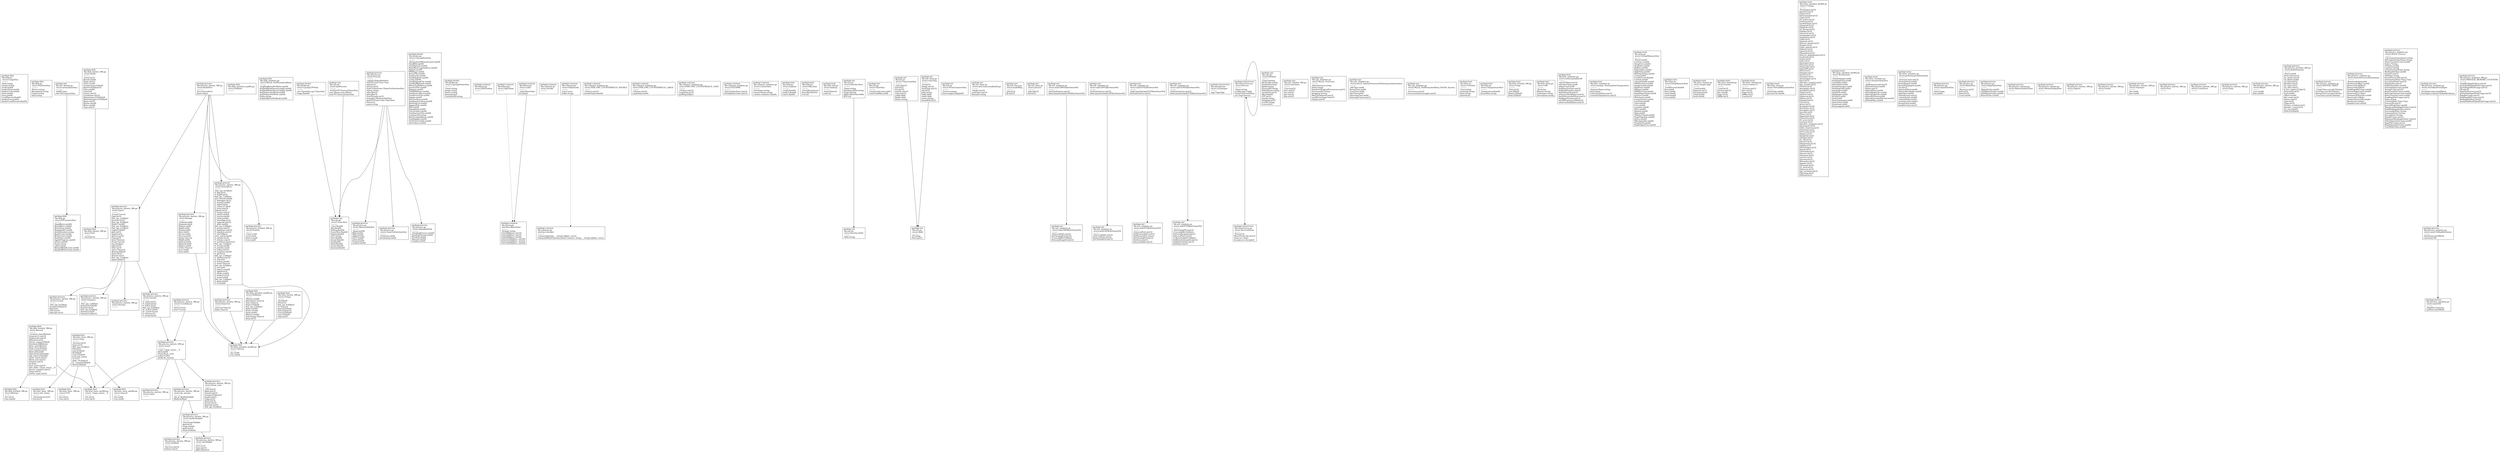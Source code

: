 digraph gph {UsageStatv [label="package:disk \l file:disk.go \l struct:UsageStat \l ---------- \l Path:string\lFstype:string\lUsed:uint64\lInodesTotal:uint64\lInodesUsed:uint64\lTotal:uint64\lFree:uint64\lUsedPercent:float64\lInodesFree:uint64\lInodesUsedPercent:float64\l", shape="box"];
PartitionStatv [label="package:disk \l file:disk.go \l struct:PartitionStat \l ---------- \l Device:string\lMountpoint:string\lFstype:string\lOpts:string\l", shape="box"];
IOCountersStatv [label="package:disk \l file:disk.go \l struct:IOCountersStat \l ---------- \l ReadBytes:uint64\lWriteBytes:uint64\lWriteTime:uint64\lWeightedIO:uint64\lSerialNumber:string\lReadCount:uint64\lWriteCount:uint64\lReadTime:uint64\lIopsInProgress:uint64\lIoTime:uint64\lName:string\lLabel:string\lMergedReadCount:uint64\lMergedWriteCount:uint64\l", shape="box"];
Fsidv [label="package:disk \l file:disk_darwin_386.go \l struct:Fsid \l ---------- \l val:[2]int32\l", shape="box"];
Statfsv [label="package:disk \l file:disk_darwin_386.go \l struct:Statfs \l ---------- \l Iosize:int32\lBavail:uint64\lFlags:uint32\lFfree:uint64\lFstypename:[16]int8\lReserved:[8]uint32\lFiles:uint64\lFsid:Fsid\lOwner:uint32\lFssubtype:uint32\lMntonname:[1024]int8\lMntfromname:[1024]int8\lBsize:uint32\lBlocks:uint64\lBfree:uint64\lType:uint32\l", shape="box"];
Devstatv [label="package:disk \l file:disk_freebsd_386.go \l struct:Devstat \l ---------- \l Creation_time:Bintime\lSequence1:uint32\lSequence0:uint32\lAllocated:int32\lDevice_name:[16]int8\lDuration:[4]Bintime\lBusy_time:Bintime\lBusy_from:Bintime\lUnit_number:int32\lBytes:[4]uint64\lOperations:[4]uint64\lTag_types:[3]uint64\lStart_count:uint32\lBlock_size:uint32\lPriority:uint32\lId:*byte\lEnd_count:uint32\lDev_links:_Ctype_struct___0\lDevice_number:uint32\lFlags:uint32\lDevice_type:uint32\l", shape="box"];
Bintimev [label="package:disk \l file:disk_freebsd_386.go \l struct:Bintime \l ---------- \l Sec:int32\lFrac:uint64\l", shape="box"];
_Ctype_struct___0v [label="package:host \l file:host_linux_amd64.go \l struct:_Ctype_struct___0 \l ---------- \l Sec:int32\lUsec:int32\l", shape="box"];
Diskstatsv [label="package:disk \l file:disk_openbsd_amd64.go \l struct:Diskstats \l ---------- \l Rbytes:uint64\lAttachtime:Timeval\lTime:Timeval\lName:[16]int8\lPad_cgo_0:[4]byte\lRxfer:uint64\lWxfer:uint64\lSeek:uint64\lWbytes:uint64\lTimestamp:Timeval\lBusy:int32\l", shape="box"];
Timevalv [label="package:disk \l file:disk_openbsd_amd64.go \l struct:Timeval \l ---------- \l Sec:int64\lUsec:int64\l", shape="box"];
Diskstatv [label="package:disk \l file:disk_openbsd_amd64.go \l struct:Diskstat \l ---------- \l ", shape="box"];
Win32_PerfFormattedDatav [label="package:disk \l file:disk_windows.go \l struct:Win32_PerfFormattedData \l ---------- \l AvgDiskBytesPerWrite:uint64\lAvgDiskReadQueueLength:uint64\lAvgDiskWriteQueueLength:uint64\lAvgDisksecPerRead:uint64\lAvgDisksecPerWrite:uint64\lName:string\lAvgDiskBytesPerRead:uint64\l", shape="box"];
CgroupCPUStatv [label="package:docker \l file:docker.go \l struct:CgroupCPUStat \l ---------- \l cpu.TimesStat:cpu.TimesStat\lUsage:float64\l", shape="box"];
TimesStatv [label="package:cpu \l file:cpu.go \l struct:TimesStat \l ---------- \l User:float64\lIdle:float64\lSoftirq:float64\lGuestNice:float64\lStolen:float64\lCPU:string\lNice:float64\lIowait:float64\lIrq:float64\lSteal:float64\lGuest:float64\lSystem:float64\l", shape="box"];
CgroupMemStatv [label="package:docker \l file:docker.go \l struct:CgroupMemStat \l ---------- \l HierarchicalMemoryLimit:uint64\lTotalRSS:uint64\lTotalPgFault:uint64\lMemMaxUsageInBytes:uint64\lPgfault:uint64\lRSSHuge:uint64\lActiveFile:uint64\lTotalCache:uint64\lTotalPgpgOut:uint64\lCache:uint64\lTotalMappedFile:uint64\lTotalPgMajFault:uint64\lMemLimitInBytes:uint64\lInactiveFile:uint64\lPgpgout:uint64\lTotalRSSHuge:uint64\lTotalActiveAnon:uint64\lTotalActiveFile:uint64\lPgpgin:uint64\lInactiveAnon:uint64\lTotalInactiveAnon:uint64\lMemFailCnt:uint64\lMappedFile:uint64\lRSS:uint64\lPgmajfault:uint64\lUnevictable:uint64\lTotalInactiveFile:uint64\lContainerID:string\lMemUsageInBytes:uint64\lTotalPgpgIn:uint64\lTotalUnevictable:uint64\lActiveAnon:uint64\l", shape="box"];
CgroupDockerStatv [label="package:docker \l file:docker.go \l struct:CgroupDockerStat \l ---------- \l Name:string\lImage:string\lStatus:string\lRunning:bool\lContainerID:string\l", shape="box"];
littleEndianv [label="package:common \l file:binary.go \l struct:littleEndian \l ---------- \l ", shape="box"];
bigEndianv [label="package:common \l file:binary.go \l struct:bigEndian \l ---------- \l ", shape="box"];
coderv [label="package:common \l file:binary.go \l struct:coder \l ---------- \l order:ByteOrder\lbuf:[]byte\l", shape="box"];
ByteOrderv [label="ByteOrder", shape="box"];
Invokev [label="package:common \l file:common.go \l struct:Invoke \l ---------- \l ", shape="box"];
FakeInvokev [label="package:common \l file:common.go \l struct:FakeInvoke \l ---------- \l Error:error\lSuffix:string\l", shape="box"];
PDH_FMT_COUNTERVALUE_DOUBLEv [label="package:common \l file:common_windows.go \l struct:PDH_FMT_COUNTERVALUE_DOUBLE \l ---------- \l CStatus:uint32\lDoubleValue:float64\l", shape="box"];
PDH_FMT_COUNTERVALUE_LARGEv [label="package:common \l file:common_windows.go \l struct:PDH_FMT_COUNTERVALUE_LARGE \l ---------- \l CStatus:uint32\lLargeValue:int64\l", shape="box"];
PDH_FMT_COUNTERVALUE_LONGv [label="package:common \l file:common_windows.go \l struct:PDH_FMT_COUNTERVALUE_LONG \l ---------- \l CStatus:uint32\lLongValue:int32\lpadding:[4]byte\l", shape="box"];
FILETIMEv [label="package:common \l file:common_windows.go \l struct:FILETIME \l ---------- \l DwLowDateTime:uint32\lDwHighDateTime:uint32\l", shape="box"];
CounterInfov [label="package:common \l file:common_windows.go \l struct:CounterInfo \l ---------- \l PostName:string\lCounterName:string\lCounter:windows.Handle\l", shape="box"];
AvgStatv [label="package:load \l file:load.go \l struct:AvgStat \l ---------- \l Load5:float64\lLoad15:float64\lLoad1:float64\l", shape="box"];
MiscStatv [label="package:load \l file:load.go \l struct:MiscStat \l ---------- \l ProcsRunning:int\lProcsBlocked:int\lCtxt:int\l", shape="box"];
loadavgv [label="package:load \l file:load_bsd.go \l struct:loadavg \l ---------- \l load:[3]uint32\lscale:int\l", shape="box"];
InterfaceAddrv [label="package:net \l file:net.go \l struct:InterfaceAddr \l ---------- \l Addr:string\l", shape="box"];
InterfaceStatv [label="package:net \l file:net.go \l struct:InterfaceStat \l ---------- \l Name:string\lHardwareAddr:string\lFlags:[]string\lAddrs:[]InterfaceAddr\lMTU:int\l", shape="box"];
FilterStatv [label="package:net \l file:net.go \l struct:FilterStat \l ---------- \l ConnTrackCount:int64\lConnTrackMax:int64\l", shape="box"];
Addrv [label="package:net \l file:net.go \l struct:Addr \l ---------- \l IP:string\lPort:uint32\l", shape="box"];
ConnectionStatv [label="package:net \l file:net.go \l struct:ConnectionStat \l ---------- \l Uids:[]int32\lPid:int32\lFd:uint32\lFamily:uint32\lType:uint32\lLaddr:Addr\lRaddr:Addr\lStatus:string\l", shape="box"];
ProtoCountersStatv [label="package:net \l file:net.go \l struct:ProtoCountersStat \l ---------- \l Protocol:string\lStats:map[string]int64\l", shape="box"];
netstatInterfacev [label="package:net \l file:net_darwin.go \l struct:netstatInterface \l ---------- \l linkID:*uint\lstat:*IOCountersStat\l", shape="box"];
netConnectionKindTypev [label="package:net \l file:net_linux.go \l struct:netConnectionKindType \l ---------- \l family:uint32\lsockType:uint32\lfilename:string\l", shape="box"];
inodeMapv [label="package:net \l file:net_linux.go \l struct:inodeMap \l ---------- \l pid:int32\lfd:uint32\l", shape="box"];
connTmpv [label="package:net \l file:net_linux.go \l struct:connTmp \l ---------- \l fd:uint32\lfamily:uint32\lsockType:uint32\lpid:int32\lpath:string\lladdr:Addr\lraddr:Addr\lstatus:string\lboundPid:int32\l", shape="box"];
processv [label="package:net \l file:net_linux.go \l struct:process \l ---------- \l uids:[]int32\lPid:int32\l", shape="box"];
mibUDP6RowOwnerPidv [label="package:net \l file:net_windows.go \l struct:mibUDP6RowOwnerPid \l ---------- \l DwLocalPort:uint32\lDwOwningPid:uint32\lUcLocalAddr:[16]byte\lDwLocalScopeId:uint32\l", shape="box"];
mibUDPRowOwnerPidv [label="package:net \l file:net_windows.go \l struct:mibUDPRowOwnerPid \l ---------- \l DwLocalAddr:uint32\lDwLocalPort:uint32\lDwOwningPid:uint32\l", shape="box"];
mibUDPTableOwnerPidv [label="package:net \l file:net_windows.go \l struct:mibUDPTableOwnerPid \l ---------- \l DwNumEntries:uint32\lTable:[anySize]mibUDPRowOwnerPid\l", shape="box"];
mibUDP6TableOwnerPidv [label="package:net \l file:net_windows.go \l struct:mibUDP6TableOwnerPid \l ---------- \l DwNumEntries:uint32\lTable:[anySize]mibUDP6RowOwnerPid\l", shape="box"];
mibTCPRowOwnerPidv [label="package:net \l file:net_windows.go \l struct:mibTCPRowOwnerPid \l ---------- \l DwLocalPort:uint32\lDwRemoteAddr:uint32\lDwRemotePort:uint32\lDwOwningPid:uint32\lDwState:uint32\lDwLocalAddr:uint32\l", shape="box"];
mibTCPTableOwnerPidv [label="package:net \l file:net_windows.go \l struct:mibTCPTableOwnerPid \l ---------- \l Table:[anySize]mibTCPRowOwnerPid\lDwNumEntries:uint32\l", shape="box"];
mibTCP6RowOwnerPidv [label="package:net \l file:net_windows.go \l struct:mibTCP6RowOwnerPid \l ---------- \l DwOwningPid:uint32\lUcLocalAddr:[16]byte\lDwLocalScopeId:uint32\lDwLocalPort:uint32\lUcRemoteAddr:[16]byte\lDwRemoteScopeId:uint32\lDwRemotePort:uint32\lDwState:uint32\l", shape="box"];
mibTCP6TableOwnerPidv [label="package:net \l file:net_windows.go \l struct:mibTCP6TableOwnerPid \l ---------- \l DwNumEntries:uint32\lTable:[anySize]mibTCP6RowOwnerPid\l", shape="box"];
scmanagerv [label="package:winservices \l file:manager.go \l struct:scmanager \l ---------- \l mgr:*mgr.Mgr\l", shape="box"];
Servicev [label="package:winservices \l file:winservices.go \l struct:Service \l ---------- \l Name:string\lConfig:mgr.Config\lStatus:ServiceStatus\lsrv:*mgr.Service\l", shape="box"];
ServiceStatusv [label="package:winservices \l file:winservices.go \l struct:ServiceStatus \l ---------- \l Pid:uint32\lWin32ExitCode:uint32\lState:svc.State\lAccepts:svc.Accepted\l", shape="box"];
InfoStatv [label="package:cpu \l file:cpu.go \l struct:InfoStat \l ---------- \l Flags:[]string\lMicrocode:string\lVendorID:string\lModel:string\lPhysicalID:string\lModelName:string\lCacheSize:int32\lMhz:float64\lCPU:int32\lFamily:string\lStepping:int32\lCoreID:string\lCores:int32\l", shape="box"];
lastPercentv [label="package:cpu \l file:cpu.go \l struct:lastPercent \l ---------- \l lastPerCPUTimes:[]TimesStat\lsync.Mutex:sync.Mutex\llastCPUTimes:[]TimesStat\l", shape="box"];
cpuTimesv [label="package:cpu \l file:cpu_freebsd_386.go \l struct:cpuTimes \l ---------- \l User:uint32\lNice:uint32\lSys:uint32\lIntr:uint32\lIdle:uint32\l", shape="box"];
Win32_Processorv [label="package:cpu \l file:cpu_windows.go \l struct:Win32_Processor \l ---------- \l Manufacturer:string\lName:string\lNumberOfLogicalProcessors:uint32\lProcessorID:*string\lStepping:*string\lMaxClockSpeed:uint32\lLoadPercentage:*uint16\lFamily:uint16\l", shape="box"];
win32_SystemProcessorPerformanceInformationv [label="package:cpu \l file:cpu_windows.go \l struct:win32_SystemProcessorPerformanceInformation \l ---------- \l IdleTime:int64\lKernelTime:int64\lUserTime:int64\lDpcTime:int64\lInterruptTime:int64\lInterruptCount:uint32\l", shape="box"];
Win32_PerfFormattedData_PerfOS_Systemv [label="package:cpu \l file:cpu_windows.go \l struct:Win32_PerfFormattedData_PerfOS_System \l ---------- \l Processes:uint32\lProcessorQueueLength:uint32\l", shape="box"];
UserStatv [label="package:host \l file:host.go \l struct:UserStat \l ---------- \l User:string\lTerminal:string\lHost:string\lStarted:int\l", shape="box"];
TemperatureStatv [label="package:host \l file:host.go \l struct:TemperatureStat \l ---------- \l Temperature:float64\lSensorKey:string\l", shape="box"];
Utmpxv [label="package:host \l file:host_darwin_386.go \l struct:Utmpx \l ---------- \l ID:[4]int8\lPid:int32\lPad_cgo_0:[6]byte\lTv:Timeval\lHost:[256]int8\lPad:[16]uint32\lUser:[256]int8\lLine:[32]int8\lType:int16\l", shape="box"];
Utmpv [label="package:host \l file:host_freebsd_386.go \l struct:Utmp \l ---------- \l Time:int32\lLine:[8]int8\lName:[16]int8\lHost:[16]int8\l", shape="box"];
LSBv [label="package:host \l file:host_linux.go \l struct:LSB \l ---------- \l ID:string\lRelease:string\lCodename:string\lDescription:string\l", shape="box"];
utmpv [label="package:host \l file:host_linux_386.go \l struct:utmp \l ---------- \l Session:int32\lType:int16\lPad_cgo_0:[2]byte\lPid:int32\lLine:[32]int8\lID:[4]int8\lUser:[32]int8\lExit:exit_status\lTv:UtTv\lAddr_v6:[4]int32\lX__unused:[20]int8\lHost:[256]int8\l", shape="box"];
exit_statusv [label="package:host \l file:host_linux_386.go \l struct:exit_status \l ---------- \l Termination:int16\lExit:int16\l", shape="box"];
UtTvv [label="package:host \l file:host_linux_386.go \l struct:UtTv \l ---------- \l Sec:int32\lUsec:int32\l", shape="box"];
timevalv [label="package:host \l file:host_linux_amd64.go \l struct:timeval \l ---------- \l Sec:int64\lUsec:int64\l", shape="box"];
osVersionInfoExWv [label="package:host \l file:host_windows.go \l struct:osVersionInfoExW \l ---------- \l wSuiteMask:uint16\lwProductType:uint8\lwReserved:uint8\ldwMinorVersion:uint32\ldwBuildNumber:uint32\ldwPlatformId:uint32\lwServicePackMajor:uint16\ldwOSVersionInfoSize:uint32\ldwMajorVersion:uint32\lszCSDVersion:[128]uint16\lwServicePackMinor:uint16\l", shape="box"];
msAcpi_ThermalZoneTemperaturev [label="package:host \l file:host_windows.go \l struct:msAcpi_ThermalZoneTemperature \l ---------- \l InstanceName:string\lActive:bool\lCriticalTripPoint:uint32\lCurrentTemperature:uint32\l", shape="box"];
VirtualMemoryStatv [label="package:mem \l file:mem.go \l struct:VirtualMemoryStat \l ---------- \l Wired:uint64\lLowFree:uint64\lSwapFree:uint64\lAvailable:uint64\lBuffers:uint64\lPageTables:uint64\lHighTotal:uint64\lWritebackTmp:uint64\lUsed:uint64\lUsedPercent:float64\lCached:uint64\lCommittedAS:uint64\lVMallocTotal:uint64\lSwapCached:uint64\lHighFree:uint64\lMapped:uint64\lVMallocUsed:uint64\lHugePagesTotal:uint64\lInactive:uint64\lWriteback:uint64\lCommitLimit:uint64\lLowTotal:uint64\lTotal:uint64\lFree:uint64\lLaundry:uint64\lDirty:uint64\lShared:uint64\lSlab:uint64\lVMallocChunk:uint64\lHugePageSize:uint64\lActive:uint64\lSReclaimable:uint64\lSwapTotal:uint64\lHugePagesFree:uint64\l", shape="box"];
SwapMemoryStatv [label="package:mem \l file:mem.go \l struct:SwapMemoryStat \l ---------- \l UsedPercent:float64\lSin:uint64\lSout:uint64\lTotal:uint64\lUsed:uint64\lFree:uint64\l", shape="box"];
swapUsagev [label="package:mem \l file:mem_darwin.go \l struct:swapUsage \l ---------- \l Used:uint64\lPagesize:int32\lEncrypted:bool\lTotal:uint64\lAvail:uint64\l", shape="box"];
xswdevv [label="package:mem \l file:mem_freebsd.go \l struct:xswdev \l ---------- \l Used:int32\lVersion:uint32\lDev:uint64\lFlags:int32\lNBlks:int32\l", shape="box"];
xswdev11v [label="package:mem \l file:mem_freebsd.go \l struct:xswdev11 \l ---------- \l Version:uint32\lDev:uint32\lFlags:int32\lNBlks:int32\lUsed:int32\l", shape="box"];
VirtualMemoryExStatv [label="package:mem \l file:mem_linux.go \l struct:VirtualMemoryExStat \l ---------- \l ActiveFile:uint64\lInactiveFile:uint64\l", shape="box"];
Uvmexpv [label="package:mem \l file:mem_openbsd_amd64.go \l struct:Uvmexp \l ---------- \l Vtextpages:int32\lAnonmin:int32\lFltget:int32\lNanonneeded:int32\lTraps:int32\lFlt_przero:int32\lFreetarg:int32\lVnodeminpct:int32\lFltpgwait:int32\lFltpgrele:int32\lFlt_prcopy:int32\lPdwoke:int32\lPdrevtext:int32\lVnodepages:int32\lSwpginuse:int32\lForks:int32\lPagesize:int32\lReserve_kernel:int32\lNswget:int32\lForks_ppwait:int32\lPddeact:int32\lFpswtch:int32\lPdpending:int32\lReserve_pagedaemon:int32\lVnodemin:int32\lFaults:int32\lSofts:int32\lPgswapin:int32\lFltnoram:int32\lFltamcopy:int32\lPageshift:int32\lWired:int32\lSwpages:int32\lSwtch:int32\lVtextmin:int32\lAnonminpct:int32\lIntrs:int32\lObsolete_swapins:int32\lPga_zerohit:int32\lFltrelck:int32\lAnonpages:int32\lZeroaborts:int32\lFltlget:int32\lPdswout:int32\lPdobscan:int32\lPdbusy:int32\lKmapent:int32\lFree:int32\lActive:int32\lZeropages:int32\lWiredmax:int32\lNswapdev:int32\lSyscalls:int32\lPdrevs:int32\lPagemask:int32\lFltanretry:int32\lFlt_acow:int32\lFreemin:int32\lObsolete_swapouts:int32\lPgswapout:int32\lForks_sharevm:int32\lFltnoanon:int32\lPdrevnode:int32\lNpages:int32\lSwpgonly:int32\lFltanget:int32\lFlt_obj:int32\lPdreact:int32\lPdpageouts:int32\lPaging:int32\lVtextminpct:int32\lNanon:int32\lFltrelckok:int32\lPdscans:int32\lPdreanon:int32\lInactive:int32\lInactarg:int32\lNfreeanon:int32\lPageins:int32\lFltnamap:int32\lFlt_anon:int32\lPdanscan:int32\lPga_zeromiss:int32\lFltnomap:int32\lPdfreed:int32\l", shape="box"];
Bcachestatsv [label="package:mem \l file:mem_openbsd_amd64.go \l struct:Bcachestats \l ---------- \l Numbufpages:int64\lPendingwrites:int64\lCachehits:int64\lDelwribufs:int64\lNumdirtypages:int64\lPendingreads:int64\lDmapages:int64\lNumbufs:int64\lHighpages:int64\lKvaslots:int64\lAvail:int64\lNumcleanpages:int64\lNumwrites:int64\lNumreads:int64\lBusymapped:int64\l", shape="box"];
memoryStatusExv [label="package:mem \l file:mem_windows.go \l struct:memoryStatusEx \l ---------- \l dwMemoryLoad:uint32\lullTotalVirtual:uint64\lcbSize:uint32\lullAvailPhys:uint64\lullTotalPageFile:uint64\lullAvailPageFile:uint64\lullAvailVirtual:uint64\lullAvailExtendedVirtual:uint64\lullTotalPhys:uint64\l", shape="box"];
performanceInformationv [label="package:mem \l file:mem_windows.go \l struct:performanceInformation \l ---------- \l processCount:uint32\lcommitTotal:uint64\lkernelPaged:uint64\lkernelNonpaged:uint64\lcb:uint32\lphysicalTotal:uint64\lphysicalAvailable:uint64\lpageSize:uint64\lthreadCount:uint32\lcommitLimit:uint64\lcommitPeak:uint64\lsystemCache:uint64\lkernelTotal:uint64\lhandleCount:uint32\l", shape="box"];
Processv [label="package:process \l file:process.go \l struct:Process \l ---------- \l sigInfo:*SignalInfoStat\llastCPUTime:time.Time\ltgid:int32\lparent:int32\lnumCtxSwitches:*NumCtxSwitchesStat\lstatus:string\luids:[]int32\lgids:[]int32\lnumThreads:int32\lmemInfo:*MemoryInfoStat\llastCPUTimes:*cpu.TimesStat\lPid:int32\lname:string\l", shape="box"];
MemoryInfoStatv [label="package:process \l file:process.go \l struct:MemoryInfoStat \l ---------- \l Swap:uint64\lRSS:uint64\lVMS:uint64\lHWM:uint64\lData:uint64\lStack:uint64\lLocked:uint64\l", shape="box"];
NumCtxSwitchesStatv [label="package:process \l file:process.go \l struct:NumCtxSwitchesStat \l ---------- \l Voluntary:int64\lInvoluntary:int64\l", shape="box"];
SignalInfoStatv [label="package:process \l file:process.go \l struct:SignalInfoStat \l ---------- \l PendingProcess:uint64\lPendingThread:uint64\lBlocked:uint64\lIgnored:uint64\lCaught:uint64\l", shape="box"];
OpenFilesStatv [label="package:process \l file:process.go \l struct:OpenFilesStat \l ---------- \l Path:string\lFd:uint64\l", shape="box"];
RlimitStatv [label="package:process \l file:process.go \l struct:RlimitStat \l ---------- \l Resource:int32\lSoft:int32\lHard:int32\lUsed:uint64\l", shape="box"];
PageFaultsStatv [label="package:process \l file:process.go \l struct:PageFaultsStat \l ---------- \l MajorFaults:uint64\lChildMinorFaults:uint64\lChildMajorFaults:uint64\lMinorFaults:uint64\l", shape="box"];
MemoryInfoExStatv [label="package:process \l file:process_darwin.go \l struct:MemoryInfoExStat \l ---------- \l ", shape="box"];
MemoryMapsStatv [label="package:process \l file:process_darwin.go \l struct:MemoryMapsStat \l ---------- \l ", shape="box"];
Eprocv [label="package:process \l file:process_darwin_386.go \l struct:Eproc \l ---------- \l Ucred:Uucred\lPgid:int32\lPad_cgo_2:[4]byte\lXccount:int16\lPad_cgo_4:[4]byte\lPaddr:*uint64\lPad_cgo_0:[4]byte\lPad_cgo_1:[2]byte\lLogin:[12]int8\lJobc:int16\lTpgid:int32\lXswrss:int16\lFlag:int32\lSess:*Session\lPcred:Upcred\lVm:Vmspace\lPpid:int32\lTdev:int32\lTsess:*Session\lWmesg:[8]int8\lXsize:int32\lXrssize:int16\lPad_cgo_3:[2]byte\lSpare:[4]int32\l", shape="box"];
Upcredv [label="package:process \l file:process_darwin_386.go \l struct:Upcred \l ---------- \l P_rgid:uint32\lP_svgid:uint32\lP_refcnt:int32\lPad_cgo_0:[4]byte\lPc_lock:[72]int8\lPc_ucred:*ucred\lP_ruid:uint32\lP_svuid:uint32\l", shape="box"];
Uucredv [label="package:process \l file:process_darwin_386.go \l struct:Uucred \l ---------- \l Pad_cgo_0:[2]byte\lGroups:[16]uint32\lRef:int32\lUID:uint32\lNgroups:int16\l", shape="box"];
Vmspacev [label="package:process \l file:process_darwin_386.go \l struct:Vmspace \l ---------- \l Pad_cgo_1:[4]byte\lDummy4:[3]*int8\lDummy:int32\lPad_cgo_0:[4]byte\lDummy2:*int8\lDummy3:[5]int32\l", shape="box"];
Sessionv [label="package:process \l file:process_darwin_386.go \l struct:Session \l ---------- \l ", shape="box"];
ucredv [label="package:process \l file:process_darwin_386.go \l struct:ucred \l ---------- \l Link:_Ctype_struct___0\lRef:uint64\lPosix:Posix_cred\lLabel:*Label\lAudit:Au_session\l", shape="box"];
AuditinfoAddrv [label="package:process \l file:process_darwin_386.go \l struct:AuditinfoAddr \l ---------- \l Termid:AuTidAddr\lAsid:int32\lFlags:uint64\lAuid:uint32\lMask:AuMask\l", shape="box"];
AuMaskv [label="package:process \l file:process_darwin_386.go \l struct:AuMask \l ---------- \l Success:uint32\lFailure:uint32\l", shape="box"];
AuTidAddrv [label="package:process \l file:process_darwin_386.go \l struct:AuTidAddr \l ---------- \l Port:int32\lType:uint32\lAddr:[4]uint32\l", shape="box"];
Sigactsv [label="package:process \l file:process_darwin_386.go \l struct:Sigacts \l ---------- \l ", shape="box"];
Vnodev [label="package:process \l file:process_darwin_386.go \l struct:Vnode \l ---------- \l ", shape="box"];
Timespecv [label="package:process \l file:process_darwin_386.go \l struct:Timespec \l ---------- \l Sec:int64\lNsec:int64\l", shape="box"];
Procv [label="package:process \l file:process_darwin_386.go \l struct:Proc \l ---------- \l ", shape="box"];
Labelv [label="package:process \l file:process_darwin_386.go \l struct:Label \l ---------- \l ", shape="box"];
Au_sessionv [label="package:process \l file:process_darwin_386.go \l struct:Au_session \l ---------- \l Aia_p:*AuditinfoAddr\lMask:AuMask\l", shape="box"];
Posix_credv [label="package:process \l file:process_darwin_386.go \l struct:Posix_cred \l ---------- \l UID:uint32\lRgid:uint32\lGmuid:uint32\lGroups:[16]uint32\lSvgid:uint32\lFlags:int32\lRuid:uint32\lSvuid:uint32\lNgroups:int16\lPad_cgo_0:[2]byte\l", shape="box"];
UserStructv [label="package:process \l file:process_darwin_386.go \l struct:UserStruct \l ---------- \l ", shape="box"];
UcredQueuev [label="package:process \l file:process_darwin_386.go \l struct:UcredQueue \l ---------- \l Next:*ucred\lPrev:**ucred\l", shape="box"];
Itimervalv [label="package:process \l file:process_darwin_386.go \l struct:Itimerval \l ---------- \l Interval:Timeval\lValue:Timeval\l", shape="box"];
Pgrpv [label="package:process \l file:process_darwin_386.go \l struct:Pgrp \l ---------- \l ", shape="box"];
Rusagev [label="package:process \l file:process_darwin_386.go \l struct:Rusage \l ---------- \l Oublock:int64\lNsignals:int64\lMaxrss:int64\lMajflt:int64\lNswap:int64\lIdrss:int64\lNvcsw:int64\lNivcsw:int64\lStime:Timeval\lMinflt:int64\lInblock:int64\lMsgsnd:int64\lMsgrcv:int64\lUtime:Timeval\lIxrss:int64\lIsrss:int64\l", shape="box"];
Rlimitv [label="package:process \l file:process_darwin_386.go \l struct:Rlimit \l ---------- \l Cur:uint64\lMax:uint64\l", shape="box"];
KinfoProcv [label="package:process \l file:process_darwin_386.go \l struct:KinfoProc \l ---------- \l Proc:ExternProc\lEproc:Eproc\l", shape="box"];
ExternProcv [label="package:process \l file:process_darwin_386.go \l struct:ExternProc \l ---------- \l Pad_cgo_0:[3]byte\lP_flag:int32\lP_dupfd:int32\lPad_cgo_1:[4]byte\lExit_thread:uint64\lP_debugger:int32\lP_wmesg:uint64\lP_siglist:int32\lP_comm:[17]int8\lP_xstat:uint16\lSigwait:int32\lP_estcpu:uint32\lP_uticks:uint64\lP_textvp:uint64\lP_iticks:uint64\lP_traceflag:int32\lP_sigmask:uint32\lP_addr:uint64\lPad_cgo_6:[4]byte\lP_pctcpu:uint32\lP_sigignore:uint32\lP_sigcatch:uint32\lP_un:[16]byte\lUser_stack:uint64\lP_cpticks:int32\lP_swtime:uint32\lP_realtimer:Itimerval\lPad_cgo_3:[4]byte\lP_tracep:uint64\lP_priority:uint8\lP_acflag:uint16\lP_vmspace:uint64\lP_pid:int32\lPad_cgo_2:[4]byte\lP_slptime:uint32\lP_stat:int8\lP_wchan:uint64\lP_rtime:Timeval\lPad_cgo_4:[4]byte\lP_nice:int8\lP_sigacts:uint64\lP_oppid:int32\lP_sticks:uint64\lP_holdcnt:int32\lP_usrpri:uint8\lPad_cgo_5:[4]byte\lP_pgrp:uint64\lP_ru:uint64\l", shape="box"];
Priorityv [label="package:process \l file:process_freebsd_386.go \l struct:Priority \l ---------- \l Class:uint8\lLevel:uint8\lNative:uint8\lUser:uint8\l", shape="box"];
KinfoVmentryv [label="package:process \l file:process_freebsd_386.go \l struct:KinfoVmentry \l ---------- \l Start:uint64\lProtection:int32\lVn_mode:uint16\lVn_fileid:uint64\lVn_fsid:uint32\lResident:int32\lVn_type:int32\lVn_rdev:uint32\lX_kve_ispare:[12]int32\lStructsize:int32\lEnd:uint64\lOffset:uint64\lRef_count:int32\lStatus:uint16\lType:int32\lFlags:int32\lPrivate_resident:int32\lShadow_count:int32\lVn_size:uint64\lPath:[1024]int8\l", shape="box"];
SYSTEM_TIMESv [label="package:process \l file:process_windows.go \l struct:SYSTEM_TIMES \l ---------- \l CreateTime:syscall.Filetime\lExitTime:syscall.Filetime\lKernelTime:syscall.Filetime\lUserTime:syscall.Filetime\l", shape="box"];
SystemProcessInformationv [label="package:process \l file:process_windows.go \l struct:SystemProcessInformation \l ---------- \l Reserved6:[6]uint64\lNextEntryOffset:uint64\lReserved1:[48]byte\lReserved4:[4]byte\lPeakPagefileUsage:uint64\lPrivatePageCount:uint64\lReserved5:[11]byte\lNumberOfThreads:uint64\lReserved2:[3]byte\lUniqueProcessID:uintptr\lReserved3:uintptr\lHandleCount:uint64\l", shape="box"];
Win32_Processv [label="package:process \l file:process_windows.go \l struct:Win32_Process \l ---------- \l CSCreationClassName:string\lOSCreationClassName:string\lOtherTransferCount:uint64\lStatus:*string\lCSName:string\lCaption:*string\lCreationClassName:string\lWorkingSetSize:uint64\lPriority:uint32\lOSName:string\lParentProcessID:uint32\lTerminationDate:*time.Time\lExecutionState:*uint16\lPageFaults:uint32\lPeakVirtualSize:uint64\lPrivatePageCount:uint64\lThreadCount:uint32\lReadTransferCount:uint64\lWriteOperationCount:uint64\lWriteTransferCount:uint64\lPeakPageFileUsage:uint32\lName:string\lCreationDate:*time.Time\lProcessID:uint32\lKernelModeTime:uint64\lMaximumWorkingSetSize:*uint32\lPeakWorkingSetSize:uint32\lExecutablePath:*string\lCommandLine:*string\lDescription:*string\lHandleCount:uint32\lMinimumWorkingSetSize:*uint32\lOtherOperationCount:uint64\lPageFileUsage:uint32\lReadOperationCount:uint64\lUserModeTime:uint64\l", shape="box"];
winLUIDv [label="package:process \l file:process_windows.go \l struct:winLUID \l ---------- \l HighPart:winLong\lLowPart:winDWord\l", shape="box"];
winLUIDAndAttributesv [label="package:process \l file:process_windows.go \l struct:winLUIDAndAttributes \l ---------- \l Attributes:winDWord\lLuid:winLUID\l", shape="box"];
winTokenPriviledgesv [label="package:process \l file:process_windows.go \l struct:winTokenPriviledges \l ---------- \l PrivilegeCount:winDWord\lPrivileges:[1]winLUIDAndAttributes\l", shape="box"];
PROCESS_MEMORY_COUNTERSv [label="package:process \l file:process_windows_386.go \l struct:PROCESS_MEMORY_COUNTERS \l ---------- \l PeakWorkingSetSize:uint32\lQuotaPeakPagedPoolUsage:uint32\lQuotaPagedPoolUsage:uint32\lCB:uint32\lPageFaultCount:uint32\lQuotaNonPagedPoolUsage:uint32\lPagefileUsage:uint32\lPeakPagefileUsage:uint32\lWorkingSetSize:uint32\lQuotaPeakNonPagedPoolUsage:uint32\l", shape="box"];
ByteOrderv [label="package:common \l file:binary.go \l interface:ByteOrder \l ---------- \l String() string\lUint16([]byte) uint16\lUint32([]byte) uint32\lUint64([]byte) uint64\lPutUint16([]byte, uint16)\lPutUint32([]byte, uint32)\lPutUint64([]byte, uint64)\l", shape="box"];
Invokerv [label="package:common \l file:common.go \l interface:Invoker \l ---------- \l Command(string, ...string) ([]byte, error)\lCommandWithContext(context.Context, string, ...string) ([]byte, error)\l", shape="box"];
CgroupCPUStatv->TimesStatv;
coderv->ByteOrderv;
InterfaceStatv->InterfaceAddrv;
ConnectionStatv->Addrv;
netstatInterfacev->IOCountersStatv;
connTmpv->Addrv;
mibTCP6TableOwnerPidv->mibTCP6RowOwnerPidv;
mibUDPTableOwnerPidv->mibUDPRowOwnerPidv;
mibUDP6TableOwnerPidv->mibUDP6RowOwnerPidv;
mibTCPTableOwnerPidv->mibTCPRowOwnerPidv;
Servicev->ServiceStatusv;
Servicev->Servicev;
Statfsv->Fsidv;
Devstatv->_Ctype_struct___0v;
Devstatv->Bintimev;
Diskstatsv->Timevalv;
Utmpxv->Timevalv;
utmpv->exit_statusv;
utmpv->UtTvv;
utmpv->_Ctype_struct___0v;
utmpv->timevalv;
Processv->TimesStatv;
Processv->NumCtxSwitchesStatv;
Processv->SignalInfoStatv;
Processv->MemoryInfoStatv;
ucredv->Au_sessionv;
ucredv->_Ctype_struct___0v;
ucredv->Posix_credv;
ucredv->Labelv;
UcredQueuev->ucredv;
Itimervalv->Timevalv;
Au_sessionv->AuditinfoAddrv;
Au_sessionv->AuMaskv;
Rusagev->Timevalv;
KinfoProcv->ExternProcv;
KinfoProcv->Eprocv;
ExternProcv->Timevalv;
ExternProcv->Itimervalv;
Eprocv->Upcredv;
Eprocv->Uucredv;
Eprocv->Vmspacev;
Eprocv->Sessionv;
Upcredv->ucredv;
AuditinfoAddrv->AuMaskv;
AuditinfoAddrv->AuTidAddrv;
KinfoProcv->Timevalv;
KinfoProcv->Rusagev;
KinfoProcv->Priorityv;
winLUIDAndAttributesv->winLUIDv;
winTokenPriviledgesv->winLUIDAndAttributesv;
lastPercentv->TimesStatv;
bigEndianv->ByteOrderv [style="dashed"];
FakeInvokev->Invokerv [style="dashed"];
}
